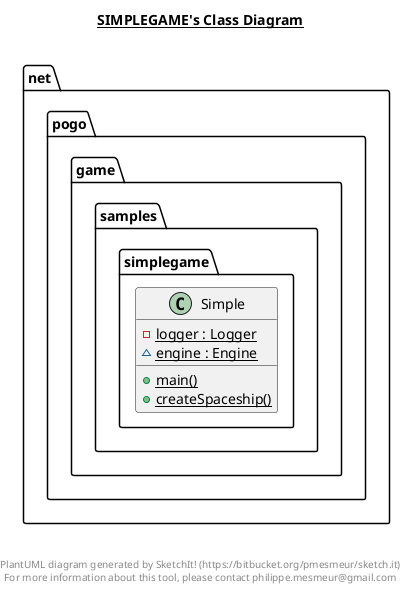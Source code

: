 @startuml

title __SIMPLEGAME's Class Diagram__\n

  package net.pogo.game.samples.simplegame {
    class Simple {
        {static} - logger : Logger
        {static} ~ engine : Engine
        {static} + main()
        {static} + createSpaceship()
    }
  }
  



right footer


PlantUML diagram generated by SketchIt! (https://bitbucket.org/pmesmeur/sketch.it)
For more information about this tool, please contact philippe.mesmeur@gmail.com
endfooter

@enduml
